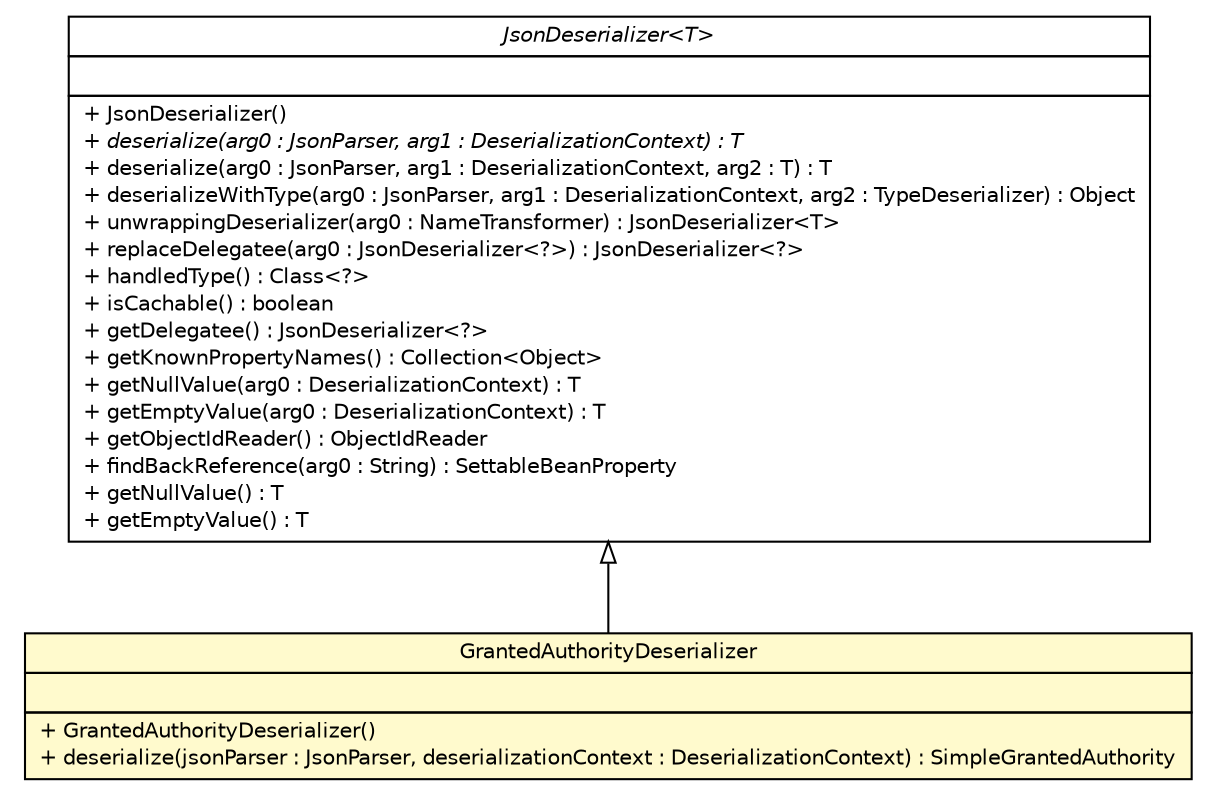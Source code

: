 #!/usr/local/bin/dot
#
# Class diagram 
# Generated by UMLGraph version R5_6-24-gf6e263 (http://www.umlgraph.org/)
#

digraph G {
	edge [fontname="Helvetica",fontsize=10,labelfontname="Helvetica",labelfontsize=10];
	node [fontname="Helvetica",fontsize=10,shape=plaintext];
	nodesep=0.25;
	ranksep=0.5;
	// com.yirendai.oss.lib.common.SpringSecurityJackson2Module.GrantedAuthorityDeserializer
	c5900 [label=<<table title="com.yirendai.oss.lib.common.SpringSecurityJackson2Module.GrantedAuthorityDeserializer" border="0" cellborder="1" cellspacing="0" cellpadding="2" port="p" bgcolor="lemonChiffon" href="./SpringSecurityJackson2Module.GrantedAuthorityDeserializer.html">
		<tr><td><table border="0" cellspacing="0" cellpadding="1">
<tr><td align="center" balign="center"> GrantedAuthorityDeserializer </td></tr>
		</table></td></tr>
		<tr><td><table border="0" cellspacing="0" cellpadding="1">
<tr><td align="left" balign="left">  </td></tr>
		</table></td></tr>
		<tr><td><table border="0" cellspacing="0" cellpadding="1">
<tr><td align="left" balign="left"> + GrantedAuthorityDeserializer() </td></tr>
<tr><td align="left" balign="left"> + deserialize(jsonParser : JsonParser, deserializationContext : DeserializationContext) : SimpleGrantedAuthority </td></tr>
		</table></td></tr>
		</table>>, URL="./SpringSecurityJackson2Module.GrantedAuthorityDeserializer.html", fontname="Helvetica", fontcolor="black", fontsize=10.0];
	//com.yirendai.oss.lib.common.SpringSecurityJackson2Module.GrantedAuthorityDeserializer extends com.fasterxml.jackson.databind.JsonDeserializer<org.springframework.security.core.authority.SimpleGrantedAuthority>
	c5971:p -> c5900:p [dir=back,arrowtail=empty];
	// com.fasterxml.jackson.databind.JsonDeserializer<T>
	c5971 [label=<<table title="com.fasterxml.jackson.databind.JsonDeserializer" border="0" cellborder="1" cellspacing="0" cellpadding="2" port="p" href="http://java.sun.com/j2se/1.4.2/docs/api/com/fasterxml/jackson/databind/JsonDeserializer.html">
		<tr><td><table border="0" cellspacing="0" cellpadding="1">
<tr><td align="center" balign="center"><font face="Helvetica-Oblique"> JsonDeserializer&lt;T&gt; </font></td></tr>
		</table></td></tr>
		<tr><td><table border="0" cellspacing="0" cellpadding="1">
<tr><td align="left" balign="left">  </td></tr>
		</table></td></tr>
		<tr><td><table border="0" cellspacing="0" cellpadding="1">
<tr><td align="left" balign="left"> + JsonDeserializer() </td></tr>
<tr><td align="left" balign="left"><font face="Helvetica-Oblique" point-size="10.0"> + deserialize(arg0 : JsonParser, arg1 : DeserializationContext) : T </font></td></tr>
<tr><td align="left" balign="left"> + deserialize(arg0 : JsonParser, arg1 : DeserializationContext, arg2 : T) : T </td></tr>
<tr><td align="left" balign="left"> + deserializeWithType(arg0 : JsonParser, arg1 : DeserializationContext, arg2 : TypeDeserializer) : Object </td></tr>
<tr><td align="left" balign="left"> + unwrappingDeserializer(arg0 : NameTransformer) : JsonDeserializer&lt;T&gt; </td></tr>
<tr><td align="left" balign="left"> + replaceDelegatee(arg0 : JsonDeserializer&lt;?&gt;) : JsonDeserializer&lt;?&gt; </td></tr>
<tr><td align="left" balign="left"> + handledType() : Class&lt;?&gt; </td></tr>
<tr><td align="left" balign="left"> + isCachable() : boolean </td></tr>
<tr><td align="left" balign="left"> + getDelegatee() : JsonDeserializer&lt;?&gt; </td></tr>
<tr><td align="left" balign="left"> + getKnownPropertyNames() : Collection&lt;Object&gt; </td></tr>
<tr><td align="left" balign="left"> + getNullValue(arg0 : DeserializationContext) : T </td></tr>
<tr><td align="left" balign="left"> + getEmptyValue(arg0 : DeserializationContext) : T </td></tr>
<tr><td align="left" balign="left"> + getObjectIdReader() : ObjectIdReader </td></tr>
<tr><td align="left" balign="left"> + findBackReference(arg0 : String) : SettableBeanProperty </td></tr>
<tr><td align="left" balign="left"> + getNullValue() : T </td></tr>
<tr><td align="left" balign="left"> + getEmptyValue() : T </td></tr>
		</table></td></tr>
		</table>>, URL="http://java.sun.com/j2se/1.4.2/docs/api/com/fasterxml/jackson/databind/JsonDeserializer.html", fontname="Helvetica", fontcolor="black", fontsize=10.0];
}

